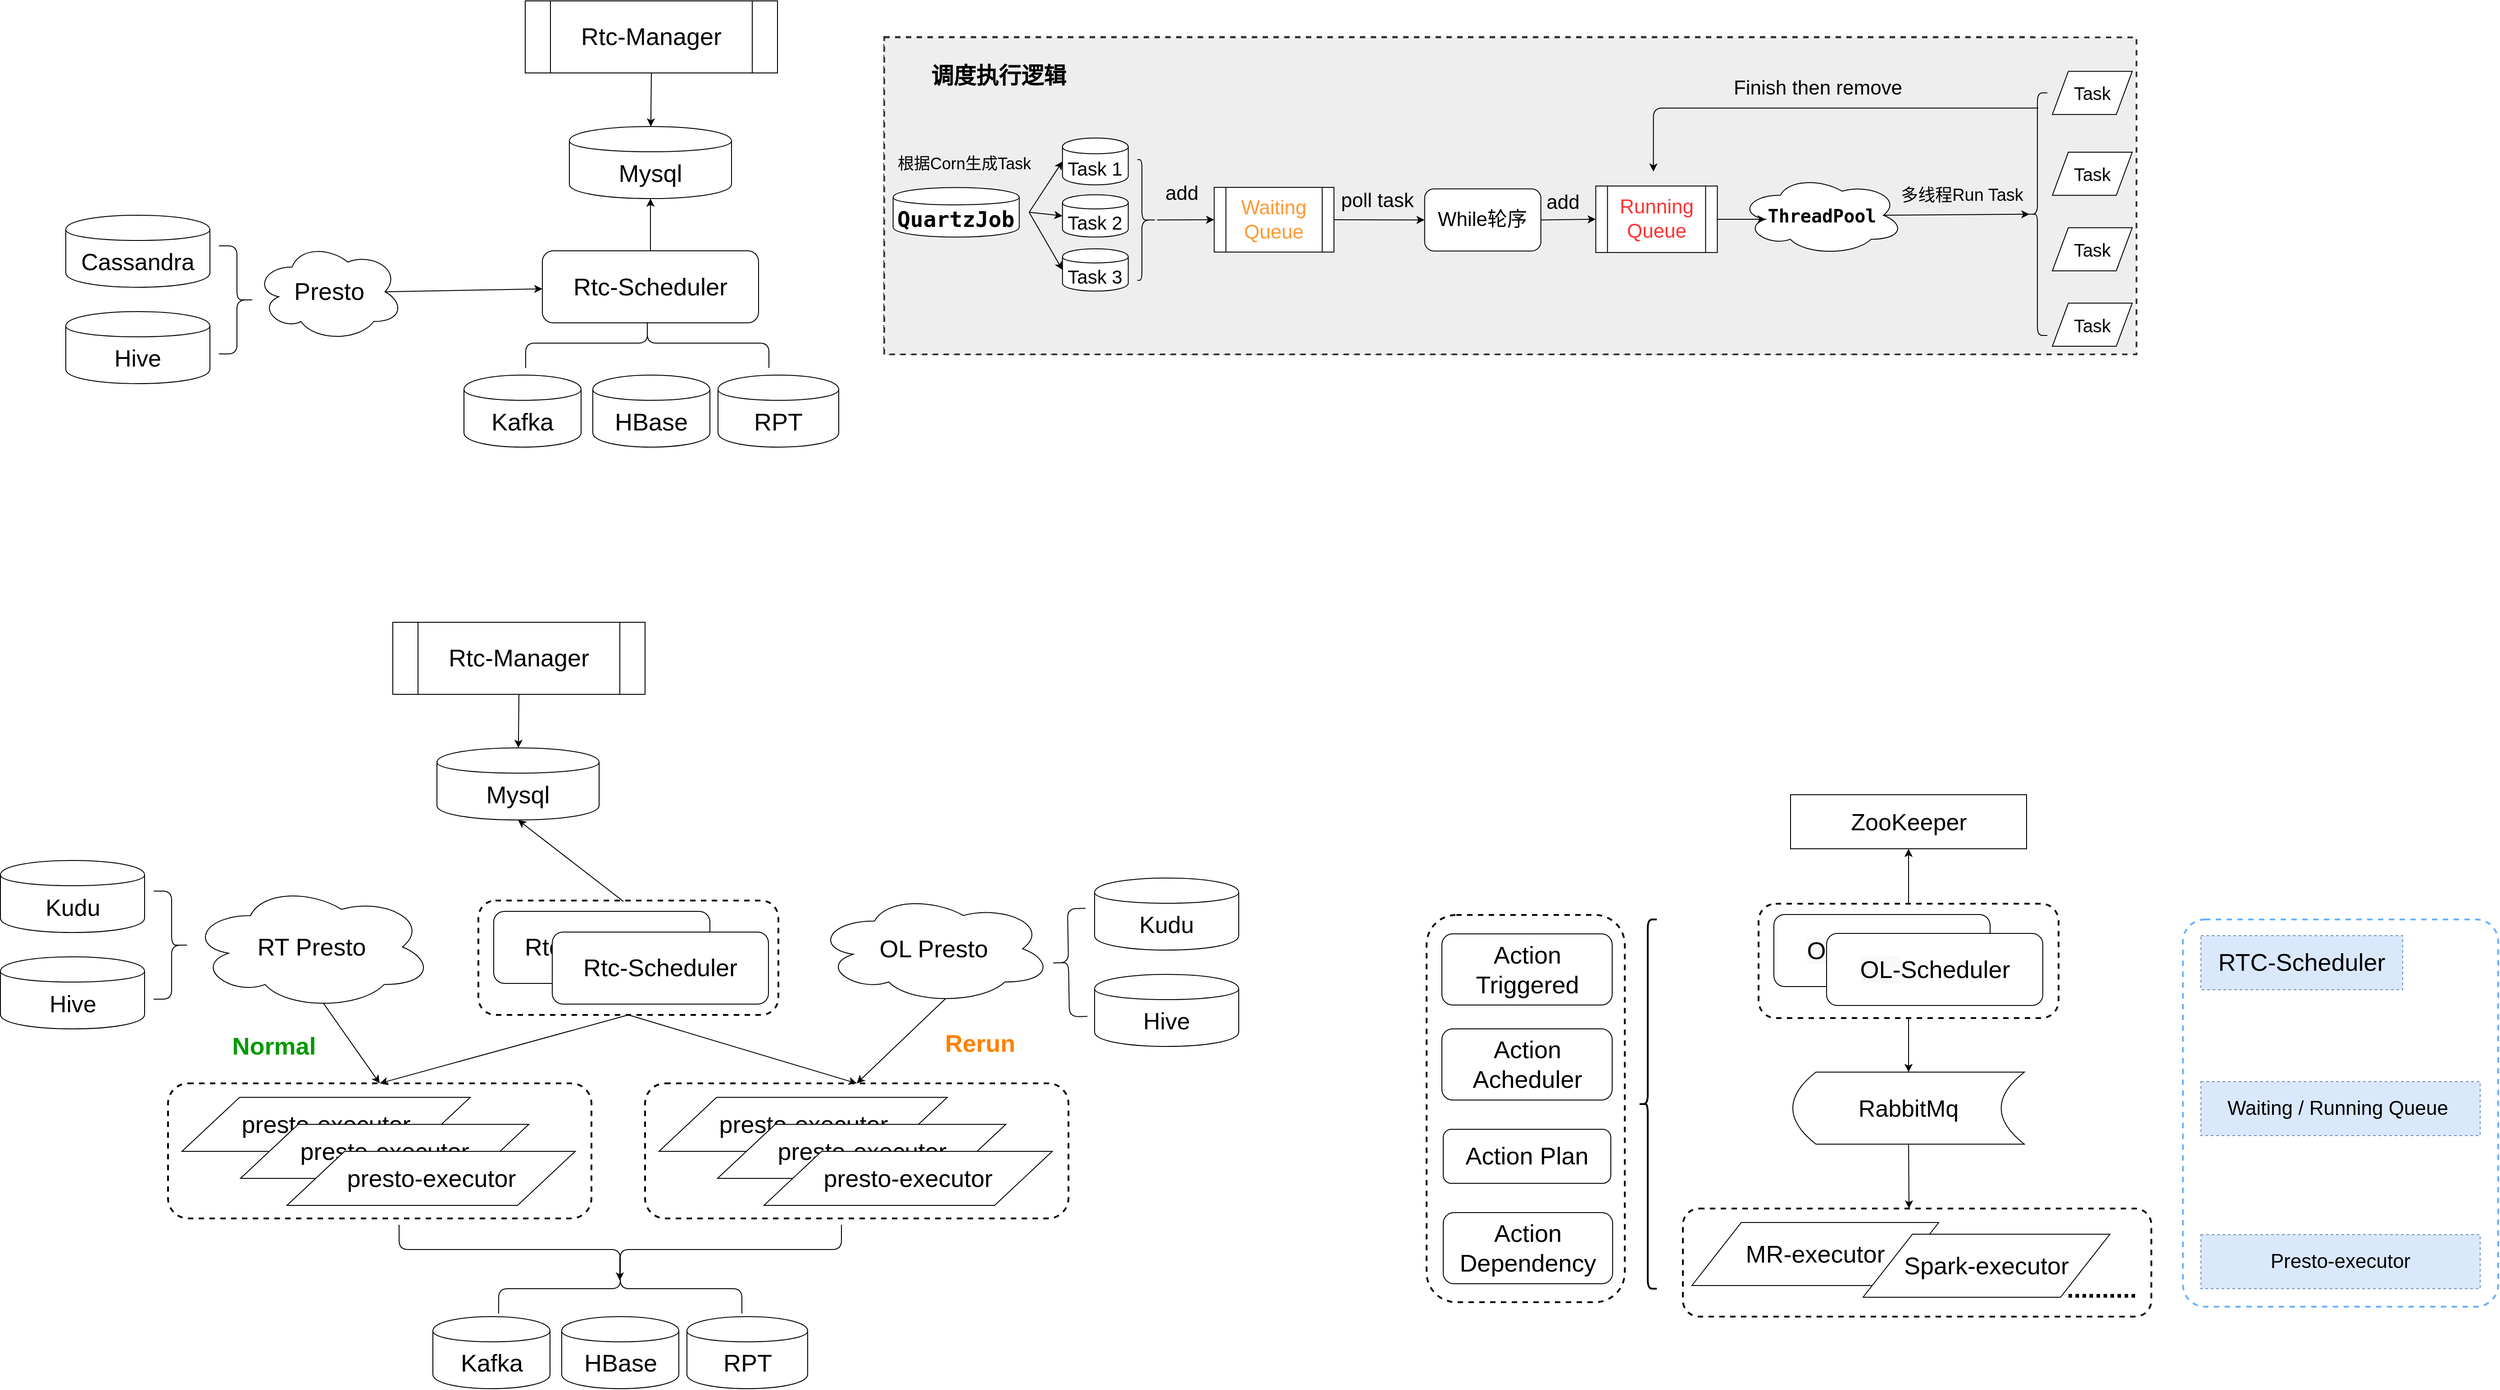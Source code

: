 <mxfile pages="1" version="11.2.1" type="github"><diagram id="6GGWvpli2ypJI9R8YyCM" name="第 1 页"><mxGraphModel dx="1673" dy="946" grid="1" gridSize="10" guides="1" tooltips="1" connect="1" arrows="1" fold="1" page="1" pageScale="1" pageWidth="5000" pageHeight="5000" math="0" shadow="0"><root><mxCell id="0"/><mxCell id="1" parent="0"/><mxCell id="Yu_ZGBINd114suLNDj9D-99" value="&lt;span style=&quot;font-family: &amp;#34;helvetica&amp;#34; , &amp;#34;arial&amp;#34; , sans-serif ; font-size: 0px&quot;&gt;%3CmxGraphModel%3E%3Croot%3E%3CmxCell%20id%3D%220%22%2F%3E%3CmxCell%20id%3D%221%22%20parent%3D%220%22%2F%3E%3CmxCell%20id%3D%222%22%20value%3D%22%22%20style%3D%22group%22%20vertex%3D%221%22%20connectable%3D%220%22%20parent%3D%221%22%3E%3CmxGeometry%20x%3D%221799%22%20y%3D%221071.5%22%20width%3D%22333%22%20height%3D%22127%22%20as%3D%22geometry%22%2F%3E%3C%2FmxCell%3E%3CmxCell%20id%3D%223%22%20value%3D%22%22%20style%3D%22rounded%3D1%3BwhiteSpace%3Dwrap%3Bhtml%3D1%3Bdashed%3D1%3BstrokeWidth%3D2%3BfillColor%3Dnone%3B%22%20vertex%3D%221%22%20parent%3D%222%22%3E%3CmxGeometry%20width%3D%22333%22%20height%3D%22127%22%20as%3D%22geometry%22%2F%3E%3C%2FmxCell%3E%3CmxCell%20id%3D%224%22%20value%3D%22%26lt%3Bdiv%20style%3D%26quot%3Btext-align%3A%20center%26quot%3B%26gt%3B%26lt%3Bspan%20style%3D%26quot%3Btext-align%3A%20left%20%3B%20font-size%3A%2027px%20%3B%20background-color%3A%20rgb(248%20%2C%20249%20%2C%20250)%26quot%3B%26gt%3BOL-%26lt%3B%2Fspan%26gt%3B%26lt%3Bspan%20style%3D%26quot%3Bbackground-color%3A%20rgb(255%20%2C%20255%20%2C%20255)%20%3B%20font-family%3A%20%26amp%3B%2334%3Bmicrosoft%20yahei%26amp%3B%2334%3B%20%2C%20%26amp%3B%2334%3Barial%26amp%3B%2334%3B%20%2C%20%26amp%3B%2334%3Bhelvetica%26amp%3B%2334%3B%20%2C%20sans-serif%20%3B%20text-align%3A%20left%20%3B%20font-size%3A%2027px%26quot%3B%26gt%3BScheduler%26lt%3B%2Fspan%26gt%3B%26lt%3B%2Fdiv%26gt%3B%22%20style%3D%22rounded%3D1%3BwhiteSpace%3Dwrap%3Bhtml%3D1%3B%22%20vertex%3D%221%22%20parent%3D%222%22%3E%3CmxGeometry%20x%3D%2217%22%20y%3D%2212%22%20width%3D%22240%22%20height%3D%2280%22%20as%3D%22geometry%22%2F%3E%3C%2FmxCell%3E%3CmxCell%20id%3D%225%22%20value%3D%22%26lt%3Bdiv%20style%3D%26quot%3Btext-align%3A%20center%26quot%3B%26gt%3B%26lt%3Bspan%20style%3D%26quot%3Btext-align%3A%20left%20%3B%20font-size%3A%2027px%20%3B%20background-color%3A%20rgb(248%20%2C%20249%20%2C%20250)%26quot%3B%26gt%3BOL-%26lt%3B%2Fspan%26gt%3B%26lt%3Bspan%20style%3D%26quot%3Bbackground-color%3A%20rgb(255%20%2C%20255%20%2C%20255)%20%3B%20font-family%3A%20%26amp%3B%2334%3Bmicrosoft%20yahei%26amp%3B%2334%3B%20%2C%20%26amp%3B%2334%3Barial%26amp%3B%2334%3B%20%2C%20%26amp%3B%2334%3Bhelvetica%26amp%3B%2334%3B%20%2C%20sans-serif%20%3B%20text-align%3A%20left%20%3B%20font-size%3A%2027px%26quot%3B%26gt%3BScheduler%26lt%3B%2Fspan%26gt%3B%26lt%3B%2Fdiv%26gt%3B%22%20style%3D%22rounded%3D1%3BwhiteSpace%3Dwrap%3Bhtml%3D1%3B%22%20vertex%3D%221%22%20parent%3D%222%22%3E%3CmxGeometry%20x%3D%2275.5%22%20y%3D%2233%22%20width%3D%22240%22%20height%3D%2280%22%20as%3D%22geometry%22%2F%3E%3C%2FmxCell%3E%3C%2Froot%3E%3C%2FmxGraphModel%3E&lt;/span&gt;" style="rounded=1;whiteSpace=wrap;html=1;dashed=1;strokeWidth=2;fillColor=none;strokeColor=#66B2FF;arcSize=7;" vertex="1" parent="1"><mxGeometry x="2570" y="1170" width="350" height="430" as="geometry"/></mxCell><mxCell id="Yu_ZGBINd114suLNDj9D-77" value="&lt;span style=&quot;font-family: &amp;#34;helvetica&amp;#34; , &amp;#34;arial&amp;#34; , sans-serif ; font-size: 0px&quot;&gt;%3CmxGraphModel%3E%3Croot%3E%3CmxCell%20id%3D%220%22%2F%3E%3CmxCell%20id%3D%221%22%20parent%3D%220%22%2F%3E%3CmxCell%20id%3D%222%22%20value%3D%22%22%20style%3D%22group%22%20vertex%3D%221%22%20connectable%3D%220%22%20parent%3D%221%22%3E%3CmxGeometry%20x%3D%221799%22%20y%3D%221071.5%22%20width%3D%22333%22%20height%3D%22127%22%20as%3D%22geometry%22%2F%3E%3C%2FmxCell%3E%3CmxCell%20id%3D%223%22%20value%3D%22%22%20style%3D%22rounded%3D1%3BwhiteSpace%3Dwrap%3Bhtml%3D1%3Bdashed%3D1%3BstrokeWidth%3D2%3BfillColor%3Dnone%3B%22%20vertex%3D%221%22%20parent%3D%222%22%3E%3CmxGeometry%20width%3D%22333%22%20height%3D%22127%22%20as%3D%22geometry%22%2F%3E%3C%2FmxCell%3E%3CmxCell%20id%3D%224%22%20value%3D%22%26lt%3Bdiv%20style%3D%26quot%3Btext-align%3A%20center%26quot%3B%26gt%3B%26lt%3Bspan%20style%3D%26quot%3Btext-align%3A%20left%20%3B%20font-size%3A%2027px%20%3B%20background-color%3A%20rgb(248%20%2C%20249%20%2C%20250)%26quot%3B%26gt%3BOL-%26lt%3B%2Fspan%26gt%3B%26lt%3Bspan%20style%3D%26quot%3Bbackground-color%3A%20rgb(255%20%2C%20255%20%2C%20255)%20%3B%20font-family%3A%20%26amp%3B%2334%3Bmicrosoft%20yahei%26amp%3B%2334%3B%20%2C%20%26amp%3B%2334%3Barial%26amp%3B%2334%3B%20%2C%20%26amp%3B%2334%3Bhelvetica%26amp%3B%2334%3B%20%2C%20sans-serif%20%3B%20text-align%3A%20left%20%3B%20font-size%3A%2027px%26quot%3B%26gt%3BScheduler%26lt%3B%2Fspan%26gt%3B%26lt%3B%2Fdiv%26gt%3B%22%20style%3D%22rounded%3D1%3BwhiteSpace%3Dwrap%3Bhtml%3D1%3B%22%20vertex%3D%221%22%20parent%3D%222%22%3E%3CmxGeometry%20x%3D%2217%22%20y%3D%2212%22%20width%3D%22240%22%20height%3D%2280%22%20as%3D%22geometry%22%2F%3E%3C%2FmxCell%3E%3CmxCell%20id%3D%225%22%20value%3D%22%26lt%3Bdiv%20style%3D%26quot%3Btext-align%3A%20center%26quot%3B%26gt%3B%26lt%3Bspan%20style%3D%26quot%3Btext-align%3A%20left%20%3B%20font-size%3A%2027px%20%3B%20background-color%3A%20rgb(248%20%2C%20249%20%2C%20250)%26quot%3B%26gt%3BOL-%26lt%3B%2Fspan%26gt%3B%26lt%3Bspan%20style%3D%26quot%3Bbackground-color%3A%20rgb(255%20%2C%20255%20%2C%20255)%20%3B%20font-family%3A%20%26amp%3B%2334%3Bmicrosoft%20yahei%26amp%3B%2334%3B%20%2C%20%26amp%3B%2334%3Barial%26amp%3B%2334%3B%20%2C%20%26amp%3B%2334%3Bhelvetica%26amp%3B%2334%3B%20%2C%20sans-serif%20%3B%20text-align%3A%20left%20%3B%20font-size%3A%2027px%26quot%3B%26gt%3BScheduler%26lt%3B%2Fspan%26gt%3B%26lt%3B%2Fdiv%26gt%3B%22%20style%3D%22rounded%3D1%3BwhiteSpace%3Dwrap%3Bhtml%3D1%3B%22%20vertex%3D%221%22%20parent%3D%222%22%3E%3CmxGeometry%20x%3D%2275.5%22%20y%3D%2233%22%20width%3D%22240%22%20height%3D%2280%22%20as%3D%22geometry%22%2F%3E%3C%2FmxCell%3E%3C%2Froot%3E%3C%2FmxGraphModel%3E&lt;/span&gt;" style="rounded=1;whiteSpace=wrap;html=1;dashed=1;strokeWidth=2;fillColor=none;" vertex="1" parent="1"><mxGeometry x="2015" y="1491" width="520" height="120" as="geometry"/></mxCell><mxCell id="wfswNdiwdFXzxna1z3ZK-1" value="&lt;font style=&quot;font-size: 27px&quot;&gt;Rtc-Manager&lt;/font&gt;" style="shape=process;whiteSpace=wrap;html=1;backgroundOutline=1;" parent="1" vertex="1"><mxGeometry x="730" y="150" width="280" height="80" as="geometry"/></mxCell><mxCell id="wfswNdiwdFXzxna1z3ZK-2" value="&lt;font style=&quot;font-size: 27px&quot;&gt;Rtc-&lt;span style=&quot;font-family: &amp;#34;microsoft yahei&amp;#34; , &amp;#34;arial&amp;#34; , &amp;#34;helvetica&amp;#34; , sans-serif ; text-align: left ; background-color: rgb(255 , 255 , 255)&quot;&gt;Scheduler&lt;/span&gt;&lt;/font&gt;" style="rounded=1;whiteSpace=wrap;html=1;" parent="1" vertex="1"><mxGeometry x="749" y="427.5" width="240" height="80" as="geometry"/></mxCell><mxCell id="wfswNdiwdFXzxna1z3ZK-3" value="&lt;font style=&quot;font-size: 27px&quot;&gt;Mysql&lt;/font&gt;" style="shape=cylinder;whiteSpace=wrap;html=1;boundedLbl=1;backgroundOutline=1;" parent="1" vertex="1"><mxGeometry x="779" y="289.5" width="180" height="80" as="geometry"/></mxCell><mxCell id="wfswNdiwdFXzxna1z3ZK-6" value="&lt;font style=&quot;font-size: 27px&quot;&gt;Presto&lt;/font&gt;" style="ellipse;shape=cloud;whiteSpace=wrap;html=1;" parent="1" vertex="1"><mxGeometry x="430" y="418" width="165" height="110" as="geometry"/></mxCell><mxCell id="wfswNdiwdFXzxna1z3ZK-7" value="&lt;font style=&quot;font-size: 27px&quot;&gt;Kafka&lt;/font&gt;" style="shape=cylinder;whiteSpace=wrap;html=1;boundedLbl=1;backgroundOutline=1;" parent="1" vertex="1"><mxGeometry x="662" y="565.5" width="130" height="80" as="geometry"/></mxCell><mxCell id="wfswNdiwdFXzxna1z3ZK-9" value="&lt;font style=&quot;font-size: 27px&quot;&gt;HBase&lt;/font&gt;" style="shape=cylinder;whiteSpace=wrap;html=1;boundedLbl=1;backgroundOutline=1;" parent="1" vertex="1"><mxGeometry x="805" y="565.5" width="130" height="80" as="geometry"/></mxCell><mxCell id="wfswNdiwdFXzxna1z3ZK-10" value="&lt;font style=&quot;font-size: 27px&quot;&gt;RPT&lt;/font&gt;" style="shape=cylinder;whiteSpace=wrap;html=1;boundedLbl=1;backgroundOutline=1;" parent="1" vertex="1"><mxGeometry x="944" y="565.5" width="134" height="80" as="geometry"/></mxCell><mxCell id="wfswNdiwdFXzxna1z3ZK-81" value="" style="group" parent="1" vertex="1" connectable="0"><mxGeometry x="1128.5" y="190" width="1390" height="352.5" as="geometry"/></mxCell><mxCell id="wfswNdiwdFXzxna1z3ZK-12" value="" style="rounded=0;whiteSpace=wrap;html=1;strokeWidth=2;fillColor=#eeeeee;dashed=1;strokeColor=#36393d;" parent="wfswNdiwdFXzxna1z3ZK-81" vertex="1"><mxGeometry width="1275" height="352" as="geometry"/></mxCell><mxCell id="wfswNdiwdFXzxna1z3ZK-43" value="&lt;font style=&quot;font-size: 25px&quot;&gt;&lt;b&gt;调度执行逻辑&lt;/b&gt;&lt;/font&gt;" style="text;html=1;strokeColor=none;fillColor=none;align=center;verticalAlign=middle;whiteSpace=wrap;rounded=0;dashed=1;" parent="wfswNdiwdFXzxna1z3ZK-81" vertex="1"><mxGeometry x="31.017" y="29.932" width="190.53" height="23.946" as="geometry"/></mxCell><mxCell id="wfswNdiwdFXzxna1z3ZK-14" value="&lt;font style=&quot;font-size: 22px&quot;&gt;Waiting Queue&lt;/font&gt;" style="shape=process;whiteSpace=wrap;html=1;backgroundOutline=1;" parent="wfswNdiwdFXzxna1z3ZK-81" vertex="1"><mxGeometry x="365.259" y="166.548" width="132.928" height="71.837" as="geometry"/></mxCell><mxCell id="wfswNdiwdFXzxna1z3ZK-15" value="&lt;font style=&quot;font-size: 14px&quot;&gt;While轮序&lt;/font&gt;" style="rounded=1;whiteSpace=wrap;html=1;" parent="wfswNdiwdFXzxna1z3ZK-81" vertex="1"><mxGeometry x="575.862" y="166.728" width="129" height="69" as="geometry"/></mxCell><mxCell id="wfswNdiwdFXzxna1z3ZK-16" value="" style="endArrow=classic;html=1;exitX=1;exitY=0.5;exitDx=0;exitDy=0;entryX=0;entryY=0.5;entryDx=0;entryDy=0;" parent="wfswNdiwdFXzxna1z3ZK-81" source="wfswNdiwdFXzxna1z3ZK-14" target="wfswNdiwdFXzxna1z3ZK-15" edge="1"><mxGeometry width="50" height="50" relative="1" as="geometry"><mxPoint x="441.139" y="131.102" as="sourcePoint"/><mxPoint x="496.525" y="71.238" as="targetPoint"/></mxGeometry></mxCell><mxCell id="wfswNdiwdFXzxna1z3ZK-17" value="Running Queue" style="shape=process;whiteSpace=wrap;html=1;backgroundOutline=1;" parent="wfswNdiwdFXzxna1z3ZK-81" vertex="1"><mxGeometry x="738.304" y="155.048" width="132.928" height="71.837" as="geometry"/></mxCell><mxCell id="wfswNdiwdFXzxna1z3ZK-18" value="&lt;font style=&quot;font-size: 14px&quot;&gt;poll task&lt;/font&gt;" style="text;html=1;strokeColor=none;fillColor=none;align=center;verticalAlign=middle;whiteSpace=wrap;rounded=0;" parent="wfswNdiwdFXzxna1z3ZK-81" vertex="1"><mxGeometry x="498.187" y="160.435" width="77.541" height="23.946" as="geometry"/></mxCell><mxCell id="wfswNdiwdFXzxna1z3ZK-19" value="" style="endArrow=classic;html=1;exitX=1;exitY=0.5;exitDx=0;exitDy=0;entryX=0;entryY=0.5;entryDx=0;entryDy=0;" parent="wfswNdiwdFXzxna1z3ZK-81" source="wfswNdiwdFXzxna1z3ZK-15" target="wfswNdiwdFXzxna1z3ZK-17" edge="1"><mxGeometry width="50" height="50" relative="1" as="geometry"><mxPoint x="693.994" y="131.102" as="sourcePoint"/><mxPoint x="749.381" y="71.238" as="targetPoint"/></mxGeometry></mxCell><mxCell id="wfswNdiwdFXzxna1z3ZK-20" value="&lt;span style=&quot;font-size: 14px&quot;&gt;add&lt;/span&gt;" style="text;html=1;strokeColor=none;fillColor=none;align=center;verticalAlign=middle;whiteSpace=wrap;rounded=0;" parent="wfswNdiwdFXzxna1z3ZK-81" vertex="1"><mxGeometry x="662.424" y="160.435" width="77.541" height="23.946" as="geometry"/></mxCell><mxCell id="wfswNdiwdFXzxna1z3ZK-21" value="&lt;pre&gt;&lt;b&gt;&lt;font&gt;ThreadPool&lt;/font&gt;&lt;/b&gt;&lt;/pre&gt;" style="ellipse;shape=cloud;whiteSpace=wrap;html=1;" parent="wfswNdiwdFXzxna1z3ZK-81" vertex="1"><mxGeometry x="896.709" y="143.075" width="132.928" height="95.782" as="geometry"/></mxCell><mxCell id="wfswNdiwdFXzxna1z3ZK-22" value="" style="endArrow=classic;html=1;exitX=1;exitY=0.5;exitDx=0;exitDy=0;" parent="wfswNdiwdFXzxna1z3ZK-81" source="wfswNdiwdFXzxna1z3ZK-17" edge="1"><mxGeometry width="50" height="50" relative="1" as="geometry"><mxPoint x="882.309" y="131.102" as="sourcePoint"/><mxPoint x="904.464" y="190.966" as="targetPoint"/></mxGeometry></mxCell><mxCell id="wfswNdiwdFXzxna1z3ZK-23" value="Task" style="shape=parallelogram;perimeter=parallelogramPerimeter;whiteSpace=wrap;html=1;" parent="wfswNdiwdFXzxna1z3ZK-81" vertex="1"><mxGeometry x="1295.642" y="37.728" width="88.619" height="47.891" as="geometry"/></mxCell><mxCell id="wfswNdiwdFXzxna1z3ZK-24" value="Task" style="shape=parallelogram;perimeter=parallelogramPerimeter;whiteSpace=wrap;html=1;" parent="wfswNdiwdFXzxna1z3ZK-81" vertex="1"><mxGeometry x="1295.642" y="127.524" width="88.619" height="47.891" as="geometry"/></mxCell><mxCell id="wfswNdiwdFXzxna1z3ZK-25" value="Task" style="shape=parallelogram;perimeter=parallelogramPerimeter;whiteSpace=wrap;html=1;" parent="wfswNdiwdFXzxna1z3ZK-81" vertex="1"><mxGeometry x="1295.642" y="211.333" width="88.619" height="47.891" as="geometry"/></mxCell><mxCell id="wfswNdiwdFXzxna1z3ZK-26" value="Task" style="shape=parallelogram;perimeter=parallelogramPerimeter;whiteSpace=wrap;html=1;" parent="wfswNdiwdFXzxna1z3ZK-81" vertex="1"><mxGeometry x="1295.642" y="295.143" width="88.619" height="47.891" as="geometry"/></mxCell><mxCell id="wfswNdiwdFXzxna1z3ZK-27" value="" style="shape=curlyBracket;whiteSpace=wrap;html=1;rounded=1;strokeWidth=1;" parent="wfswNdiwdFXzxna1z3ZK-81" vertex="1"><mxGeometry x="1267.949" y="61.673" width="22.155" height="269.388" as="geometry"/></mxCell><mxCell id="wfswNdiwdFXzxna1z3ZK-28" value="" style="edgeStyle=orthogonalEdgeStyle;rounded=0;orthogonalLoop=1;jettySize=auto;html=1;" parent="wfswNdiwdFXzxna1z3ZK-81" edge="1"><mxGeometry relative="1" as="geometry"><mxPoint x="1026.314" y="189.769" as="sourcePoint"/><mxPoint x="1137.087" y="189.769" as="targetPoint"/></mxGeometry></mxCell><mxCell id="wfswNdiwdFXzxna1z3ZK-29" value="&lt;span style=&quot;font-size: 14px&quot;&gt;多线程Run Task&lt;/span&gt;" style="text;html=1;strokeColor=none;fillColor=none;align=center;verticalAlign=middle;whiteSpace=wrap;rounded=0;" parent="wfswNdiwdFXzxna1z3ZK-81" vertex="1"><mxGeometry x="1013.021" y="152.653" width="144.005" height="23.946" as="geometry"/></mxCell><mxCell id="wfswNdiwdFXzxna1z3ZK-30" value="" style="edgeStyle=segmentEdgeStyle;endArrow=classic;html=1;" parent="wfswNdiwdFXzxna1z3ZK-81" edge="1"><mxGeometry width="50" height="50" relative="1" as="geometry"><mxPoint x="1149.826" y="79.619" as="sourcePoint"/><mxPoint x="804.768" y="149.061" as="targetPoint"/></mxGeometry></mxCell><mxCell id="wfswNdiwdFXzxna1z3ZK-31" value="&lt;span style=&quot;font-size: 14px&quot;&gt;Finish then remove&lt;/span&gt;" style="text;html=1;strokeColor=none;fillColor=none;align=center;verticalAlign=middle;whiteSpace=wrap;rounded=0;" parent="wfswNdiwdFXzxna1z3ZK-81" vertex="1"><mxGeometry x="876.77" y="53.279" width="144.005" height="23.946" as="geometry"/></mxCell><mxCell id="wfswNdiwdFXzxna1z3ZK-32" value="&lt;pre&gt;&lt;font size=&quot;1&quot;&gt;&lt;b style=&quot;font-size: 24px&quot;&gt;QuartzJob&lt;/b&gt;&lt;/font&gt;&lt;/pre&gt;" style="shape=cylinder;whiteSpace=wrap;html=1;boundedLbl=1;backgroundOutline=1;strokeWidth=1;" parent="wfswNdiwdFXzxna1z3ZK-81" vertex="1"><mxGeometry x="8.862" y="166.728" width="140" height="55" as="geometry"/></mxCell><mxCell id="wfswNdiwdFXzxna1z3ZK-33" value="&lt;font style=&quot;font-size: 21px&quot;&gt;Task 1&lt;/font&gt;" style="shape=cylinder;whiteSpace=wrap;html=1;boundedLbl=1;backgroundOutline=1;strokeWidth=1;" parent="wfswNdiwdFXzxna1z3ZK-81" vertex="1"><mxGeometry x="196.862" y="111.728" width="73" height="52" as="geometry"/></mxCell><mxCell id="wfswNdiwdFXzxna1z3ZK-34" value="&lt;span style=&quot;font-size: 21px&quot;&gt;Task 2&lt;/span&gt;" style="shape=cylinder;whiteSpace=wrap;html=1;boundedLbl=1;backgroundOutline=1;strokeWidth=1;" parent="wfswNdiwdFXzxna1z3ZK-81" vertex="1"><mxGeometry x="196.862" y="174.728" width="73" height="47" as="geometry"/></mxCell><mxCell id="wfswNdiwdFXzxna1z3ZK-35" value="&lt;span style=&quot;font-size: 21px&quot;&gt;Task 3&lt;/span&gt;" style="shape=cylinder;whiteSpace=wrap;html=1;boundedLbl=1;backgroundOutline=1;strokeWidth=1;" parent="wfswNdiwdFXzxna1z3ZK-81" vertex="1"><mxGeometry x="196.862" y="234.728" width="73" height="47" as="geometry"/></mxCell><mxCell id="wfswNdiwdFXzxna1z3ZK-36" value="" style="endArrow=classic;html=1;exitX=1;exitY=0.5;exitDx=0;exitDy=0;entryX=0;entryY=0.5;entryDx=0;entryDy=0;" parent="wfswNdiwdFXzxna1z3ZK-81" target="wfswNdiwdFXzxna1z3ZK-33" edge="1"><mxGeometry width="50" height="50" relative="1" as="geometry"><mxPoint x="159.862" y="194.228" as="sourcePoint"/><mxPoint x="174.944" y="137.088" as="targetPoint"/></mxGeometry></mxCell><mxCell id="wfswNdiwdFXzxna1z3ZK-37" value="" style="endArrow=classic;html=1;exitX=1;exitY=0.5;exitDx=0;exitDy=0;entryX=0;entryY=0.5;entryDx=0;entryDy=0;" parent="wfswNdiwdFXzxna1z3ZK-81" target="wfswNdiwdFXzxna1z3ZK-34" edge="1"><mxGeometry width="50" height="50" relative="1" as="geometry"><mxPoint x="159.862" y="194.228" as="sourcePoint"/><mxPoint x="219.412" y="160.35" as="targetPoint"/></mxGeometry></mxCell><mxCell id="wfswNdiwdFXzxna1z3ZK-38" value="" style="endArrow=classic;html=1;exitX=1;exitY=0.5;exitDx=0;exitDy=0;entryX=0;entryY=0.5;entryDx=0;entryDy=0;" parent="wfswNdiwdFXzxna1z3ZK-81" target="wfswNdiwdFXzxna1z3ZK-35" edge="1"><mxGeometry width="50" height="50" relative="1" as="geometry"><mxPoint x="159.862" y="194.228" as="sourcePoint"/><mxPoint x="219.254" y="201.741" as="targetPoint"/></mxGeometry></mxCell><mxCell id="wfswNdiwdFXzxna1z3ZK-39" value="&lt;font style=&quot;font-size: 18px&quot;&gt;根据Corn生成Task&lt;/font&gt;" style="text;html=1;strokeColor=none;fillColor=none;align=center;verticalAlign=middle;whiteSpace=wrap;rounded=0;" parent="wfswNdiwdFXzxna1z3ZK-81" vertex="1"><mxGeometry x="8.862" y="128.728" width="159" height="24" as="geometry"/></mxCell><mxCell id="wfswNdiwdFXzxna1z3ZK-40" value="" style="shape=curlyBracket;whiteSpace=wrap;html=1;rounded=1;strokeWidth=1;size=0.764;rotation=180;" parent="wfswNdiwdFXzxna1z3ZK-81" vertex="1"><mxGeometry x="279.862" y="135.728" width="22" height="134" as="geometry"/></mxCell><mxCell id="wfswNdiwdFXzxna1z3ZK-41" value="" style="endArrow=classic;html=1;exitX=0.1;exitY=0.5;exitDx=0;exitDy=0;exitPerimeter=0;entryX=0;entryY=0.5;entryDx=0;entryDy=0;" parent="wfswNdiwdFXzxna1z3ZK-81" target="wfswNdiwdFXzxna1z3ZK-14" edge="1"><mxGeometry width="50" height="50" relative="1" as="geometry"><mxPoint x="301.662" y="202.728" as="sourcePoint"/><mxPoint x="365.259" y="274.776" as="targetPoint"/></mxGeometry></mxCell><mxCell id="wfswNdiwdFXzxna1z3ZK-42" value="&lt;font style=&quot;font-size: 22px&quot;&gt;add&lt;/font&gt;" style="text;html=1;strokeColor=none;fillColor=none;align=center;verticalAlign=middle;whiteSpace=wrap;rounded=0;" parent="wfswNdiwdFXzxna1z3ZK-81" vertex="1"><mxGeometry x="307.657" y="161.034" width="44.309" height="23.946" as="geometry"/></mxCell><mxCell id="wfswNdiwdFXzxna1z3ZK-46" value="" style="rounded=0;whiteSpace=wrap;html=1;strokeWidth=2;fillColor=#eeeeee;dashed=1;strokeColor=#36393d;" parent="wfswNdiwdFXzxna1z3ZK-81" vertex="1"><mxGeometry y="0.5" width="1390" height="352" as="geometry"/></mxCell><mxCell id="wfswNdiwdFXzxna1z3ZK-47" value="" style="group" parent="wfswNdiwdFXzxna1z3ZK-81" vertex="1" connectable="0"><mxGeometry x="9.862" y="32.228" width="1253.399" height="305.306" as="geometry"/></mxCell><mxCell id="wfswNdiwdFXzxna1z3ZK-48" value="&lt;font style=&quot;font-size: 22px&quot; color=&quot;#ff9933&quot;&gt;Waiting Queue&lt;/font&gt;" style="shape=process;whiteSpace=wrap;html=1;backgroundOutline=1;" parent="wfswNdiwdFXzxna1z3ZK-47" vertex="1"><mxGeometry x="356.397" y="134.82" width="132.928" height="71.837" as="geometry"/></mxCell><mxCell id="wfswNdiwdFXzxna1z3ZK-49" value="&lt;font style=&quot;font-size: 22px&quot;&gt;While轮序&lt;/font&gt;" style="rounded=1;whiteSpace=wrap;html=1;" parent="wfswNdiwdFXzxna1z3ZK-47" vertex="1"><mxGeometry x="590" y="136.5" width="129" height="69" as="geometry"/></mxCell><mxCell id="wfswNdiwdFXzxna1z3ZK-50" value="" style="endArrow=classic;html=1;exitX=1;exitY=0.5;exitDx=0;exitDy=0;entryX=0;entryY=0.5;entryDx=0;entryDy=0;" parent="wfswNdiwdFXzxna1z3ZK-47" source="wfswNdiwdFXzxna1z3ZK-48" target="wfswNdiwdFXzxna1z3ZK-49" edge="1"><mxGeometry width="50" height="50" relative="1" as="geometry"><mxPoint x="432.277" y="99.374" as="sourcePoint"/><mxPoint x="487.663" y="39.51" as="targetPoint"/></mxGeometry></mxCell><mxCell id="wfswNdiwdFXzxna1z3ZK-52" value="&lt;font style=&quot;font-size: 22px&quot;&gt;poll task&lt;/font&gt;" style="text;html=1;strokeColor=none;fillColor=none;align=center;verticalAlign=middle;whiteSpace=wrap;rounded=0;" parent="wfswNdiwdFXzxna1z3ZK-47" vertex="1"><mxGeometry x="486" y="138" width="104" height="24" as="geometry"/></mxCell><mxCell id="wfswNdiwdFXzxna1z3ZK-56" value="" style="endArrow=classic;html=1;exitX=1;exitY=0.5;exitDx=0;exitDy=0;" parent="wfswNdiwdFXzxna1z3ZK-47" source="wfswNdiwdFXzxna1z3ZK-51" edge="1"><mxGeometry width="50" height="50" relative="1" as="geometry"><mxPoint x="873.447" y="99.374" as="sourcePoint"/><mxPoint x="895.602" y="159.238" as="targetPoint"/></mxGeometry></mxCell><mxCell id="wfswNdiwdFXzxna1z3ZK-57" value="&lt;font style=&quot;font-size: 20px&quot;&gt;Task&lt;/font&gt;" style="shape=parallelogram;perimeter=parallelogramPerimeter;whiteSpace=wrap;html=1;" parent="wfswNdiwdFXzxna1z3ZK-47" vertex="1"><mxGeometry x="1286.781" y="6" width="88.619" height="47.891" as="geometry"/></mxCell><mxCell id="wfswNdiwdFXzxna1z3ZK-58" value="&lt;font style=&quot;font-size: 20px&quot;&gt;Task&lt;/font&gt;" style="shape=parallelogram;perimeter=parallelogramPerimeter;whiteSpace=wrap;html=1;" parent="wfswNdiwdFXzxna1z3ZK-47" vertex="1"><mxGeometry x="1286.781" y="95.796" width="88.619" height="47.891" as="geometry"/></mxCell><mxCell id="wfswNdiwdFXzxna1z3ZK-59" value="&lt;font style=&quot;font-size: 20px&quot;&gt;Task&lt;/font&gt;" style="shape=parallelogram;perimeter=parallelogramPerimeter;whiteSpace=wrap;html=1;" parent="wfswNdiwdFXzxna1z3ZK-47" vertex="1"><mxGeometry x="1286.781" y="179.605" width="88.619" height="47.891" as="geometry"/></mxCell><mxCell id="wfswNdiwdFXzxna1z3ZK-60" value="&lt;font style=&quot;font-size: 20px&quot;&gt;Task&lt;/font&gt;" style="shape=parallelogram;perimeter=parallelogramPerimeter;whiteSpace=wrap;html=1;" parent="wfswNdiwdFXzxna1z3ZK-47" vertex="1"><mxGeometry x="1286.781" y="263.415" width="88.619" height="47.891" as="geometry"/></mxCell><mxCell id="wfswNdiwdFXzxna1z3ZK-61" value="" style="shape=curlyBracket;whiteSpace=wrap;html=1;rounded=1;strokeWidth=1;" parent="wfswNdiwdFXzxna1z3ZK-47" vertex="1"><mxGeometry x="1259.087" y="29.946" width="22.155" height="269.388" as="geometry"/></mxCell><mxCell id="wfswNdiwdFXzxna1z3ZK-64" value="" style="edgeStyle=segmentEdgeStyle;endArrow=classic;html=1;" parent="wfswNdiwdFXzxna1z3ZK-47" edge="1"><mxGeometry width="50" height="50" relative="1" as="geometry"><mxPoint x="1271.138" y="46.772" as="sourcePoint"/><mxPoint x="843.906" y="117.333" as="targetPoint"/></mxGeometry></mxCell><mxCell id="wfswNdiwdFXzxna1z3ZK-65" value="&lt;font style=&quot;font-size: 22px&quot;&gt;Finish then remove&lt;/font&gt;" style="text;html=1;strokeColor=none;fillColor=none;align=center;verticalAlign=middle;whiteSpace=wrap;rounded=0;" parent="wfswNdiwdFXzxna1z3ZK-47" vertex="1"><mxGeometry x="911" y="13" width="232" height="24" as="geometry"/></mxCell><mxCell id="wfswNdiwdFXzxna1z3ZK-66" value="&lt;pre&gt;&lt;font size=&quot;1&quot;&gt;&lt;b style=&quot;font-size: 24px&quot;&gt;QuartzJob&lt;/b&gt;&lt;/font&gt;&lt;/pre&gt;" style="shape=cylinder;whiteSpace=wrap;html=1;boundedLbl=1;backgroundOutline=1;strokeWidth=1;" parent="wfswNdiwdFXzxna1z3ZK-47" vertex="1"><mxGeometry y="135" width="140" height="55" as="geometry"/></mxCell><mxCell id="wfswNdiwdFXzxna1z3ZK-67" value="&lt;font style=&quot;font-size: 21px&quot;&gt;Task 1&lt;/font&gt;" style="shape=cylinder;whiteSpace=wrap;html=1;boundedLbl=1;backgroundOutline=1;strokeWidth=1;" parent="wfswNdiwdFXzxna1z3ZK-47" vertex="1"><mxGeometry x="188" y="80" width="73" height="52" as="geometry"/></mxCell><mxCell id="wfswNdiwdFXzxna1z3ZK-68" value="&lt;span style=&quot;font-size: 21px&quot;&gt;Task 2&lt;/span&gt;" style="shape=cylinder;whiteSpace=wrap;html=1;boundedLbl=1;backgroundOutline=1;strokeWidth=1;" parent="wfswNdiwdFXzxna1z3ZK-47" vertex="1"><mxGeometry x="188" y="143" width="73" height="47" as="geometry"/></mxCell><mxCell id="wfswNdiwdFXzxna1z3ZK-69" value="&lt;span style=&quot;font-size: 21px&quot;&gt;Task 3&lt;/span&gt;" style="shape=cylinder;whiteSpace=wrap;html=1;boundedLbl=1;backgroundOutline=1;strokeWidth=1;" parent="wfswNdiwdFXzxna1z3ZK-47" vertex="1"><mxGeometry x="188" y="203" width="73" height="47" as="geometry"/></mxCell><mxCell id="wfswNdiwdFXzxna1z3ZK-70" value="" style="endArrow=classic;html=1;exitX=1;exitY=0.5;exitDx=0;exitDy=0;entryX=0;entryY=0.5;entryDx=0;entryDy=0;" parent="wfswNdiwdFXzxna1z3ZK-47" target="wfswNdiwdFXzxna1z3ZK-67" edge="1"><mxGeometry width="50" height="50" relative="1" as="geometry"><mxPoint x="151" y="162.5" as="sourcePoint"/><mxPoint x="166.083" y="105.361" as="targetPoint"/></mxGeometry></mxCell><mxCell id="wfswNdiwdFXzxna1z3ZK-71" value="" style="endArrow=classic;html=1;exitX=1;exitY=0.5;exitDx=0;exitDy=0;entryX=0;entryY=0.5;entryDx=0;entryDy=0;" parent="wfswNdiwdFXzxna1z3ZK-47" target="wfswNdiwdFXzxna1z3ZK-68" edge="1"><mxGeometry width="50" height="50" relative="1" as="geometry"><mxPoint x="151" y="162.5" as="sourcePoint"/><mxPoint x="210.55" y="128.622" as="targetPoint"/></mxGeometry></mxCell><mxCell id="wfswNdiwdFXzxna1z3ZK-72" value="" style="endArrow=classic;html=1;exitX=1;exitY=0.5;exitDx=0;exitDy=0;entryX=0;entryY=0.5;entryDx=0;entryDy=0;" parent="wfswNdiwdFXzxna1z3ZK-47" target="wfswNdiwdFXzxna1z3ZK-69" edge="1"><mxGeometry width="50" height="50" relative="1" as="geometry"><mxPoint x="151" y="162.5" as="sourcePoint"/><mxPoint x="210.392" y="170.014" as="targetPoint"/></mxGeometry></mxCell><mxCell id="wfswNdiwdFXzxna1z3ZK-73" value="&lt;font style=&quot;font-size: 18px&quot;&gt;根据Corn生成Task&lt;/font&gt;" style="text;html=1;strokeColor=none;fillColor=none;align=center;verticalAlign=middle;whiteSpace=wrap;rounded=0;" parent="wfswNdiwdFXzxna1z3ZK-47" vertex="1"><mxGeometry y="97" width="159" height="24" as="geometry"/></mxCell><mxCell id="wfswNdiwdFXzxna1z3ZK-74" value="" style="shape=curlyBracket;whiteSpace=wrap;html=1;rounded=1;strokeWidth=1;size=0.764;rotation=180;" parent="wfswNdiwdFXzxna1z3ZK-47" vertex="1"><mxGeometry x="271" y="104" width="22" height="134" as="geometry"/></mxCell><mxCell id="wfswNdiwdFXzxna1z3ZK-75" value="" style="endArrow=classic;html=1;exitX=0.1;exitY=0.5;exitDx=0;exitDy=0;exitPerimeter=0;entryX=0;entryY=0.5;entryDx=0;entryDy=0;" parent="wfswNdiwdFXzxna1z3ZK-47" target="wfswNdiwdFXzxna1z3ZK-48" edge="1"><mxGeometry width="50" height="50" relative="1" as="geometry"><mxPoint x="292.8" y="171.0" as="sourcePoint"/><mxPoint x="356.397" y="243.048" as="targetPoint"/></mxGeometry></mxCell><mxCell id="wfswNdiwdFXzxna1z3ZK-76" value="&lt;font style=&quot;font-size: 22px&quot;&gt;add&lt;/font&gt;" style="text;html=1;strokeColor=none;fillColor=none;align=center;verticalAlign=middle;whiteSpace=wrap;rounded=0;" parent="wfswNdiwdFXzxna1z3ZK-47" vertex="1"><mxGeometry x="298.795" y="129.306" width="44.309" height="23.946" as="geometry"/></mxCell><mxCell id="wfswNdiwdFXzxna1z3ZK-77" value="&lt;font style=&quot;font-size: 25px&quot;&gt;&lt;b&gt;调度执行逻辑&lt;/b&gt;&lt;/font&gt;" style="text;html=1;strokeColor=none;fillColor=none;align=center;verticalAlign=middle;whiteSpace=wrap;rounded=0;dashed=1;" parent="wfswNdiwdFXzxna1z3ZK-81" vertex="1"><mxGeometry x="31.017" y="30.432" width="190.53" height="23.946" as="geometry"/></mxCell><mxCell id="wfswNdiwdFXzxna1z3ZK-55" value="&lt;pre&gt;&lt;b&gt;&lt;font style=&quot;font-size: 20px&quot;&gt;ThreadPool&lt;/font&gt;&lt;/b&gt;&lt;/pre&gt;" style="ellipse;shape=cloud;whiteSpace=wrap;html=1;" parent="wfswNdiwdFXzxna1z3ZK-81" vertex="1"><mxGeometry x="949" y="153.5" width="183" height="89" as="geometry"/></mxCell><mxCell id="wfswNdiwdFXzxna1z3ZK-51" value="&lt;font style=&quot;font-size: 22px&quot; color=&quot;#ff3333&quot;&gt;Running Queue&lt;/font&gt;" style="shape=process;whiteSpace=wrap;html=1;backgroundOutline=1;" parent="wfswNdiwdFXzxna1z3ZK-81" vertex="1"><mxGeometry x="789.804" y="165.548" width="134.928" height="73.837" as="geometry"/></mxCell><mxCell id="wfswNdiwdFXzxna1z3ZK-53" value="" style="endArrow=classic;html=1;exitX=1;exitY=0.5;exitDx=0;exitDy=0;entryX=0;entryY=0.5;entryDx=0;entryDy=0;" parent="wfswNdiwdFXzxna1z3ZK-81" source="wfswNdiwdFXzxna1z3ZK-49" target="wfswNdiwdFXzxna1z3ZK-51" edge="1"><mxGeometry width="50" height="50" relative="1" as="geometry"><mxPoint x="693.994" y="131.602" as="sourcePoint"/><mxPoint x="749.381" y="71.738" as="targetPoint"/></mxGeometry></mxCell><mxCell id="wfswNdiwdFXzxna1z3ZK-54" value="&lt;font style=&quot;font-size: 22px&quot;&gt;add&lt;/font&gt;" style="text;html=1;strokeColor=none;fillColor=none;align=center;verticalAlign=middle;whiteSpace=wrap;rounded=0;" parent="wfswNdiwdFXzxna1z3ZK-81" vertex="1"><mxGeometry x="714.924" y="171.935" width="77.541" height="23.946" as="geometry"/></mxCell><mxCell id="wfswNdiwdFXzxna1z3ZK-63" value="&lt;font style=&quot;font-size: 19px&quot;&gt;多线程Run Task&lt;/font&gt;" style="text;html=1;strokeColor=none;fillColor=none;align=center;verticalAlign=middle;whiteSpace=wrap;rounded=0;" parent="wfswNdiwdFXzxna1z3ZK-81" vertex="1"><mxGeometry x="1124.021" y="163.653" width="144.005" height="23.946" as="geometry"/></mxCell><mxCell id="wfswNdiwdFXzxna1z3ZK-78" value="" style="endArrow=classic;html=1;exitX=1;exitY=0.5;exitDx=0;exitDy=0;entryX=0.16;entryY=0.55;entryDx=0;entryDy=0;entryPerimeter=0;" parent="wfswNdiwdFXzxna1z3ZK-81" source="wfswNdiwdFXzxna1z3ZK-51" target="wfswNdiwdFXzxna1z3ZK-55" edge="1"><mxGeometry width="50" height="50" relative="1" as="geometry"><mxPoint x="931.362" y="238.728" as="sourcePoint"/><mxPoint x="1006.304" y="237.966" as="targetPoint"/></mxGeometry></mxCell><mxCell id="wfswNdiwdFXzxna1z3ZK-79" value="" style="endArrow=classic;html=1;exitX=0.875;exitY=0.5;exitDx=0;exitDy=0;exitPerimeter=0;entryX=0.1;entryY=0.5;entryDx=0;entryDy=0;entryPerimeter=0;" parent="wfswNdiwdFXzxna1z3ZK-81" source="wfswNdiwdFXzxna1z3ZK-55" target="wfswNdiwdFXzxna1z3ZK-61" edge="1"><mxGeometry width="50" height="50" relative="1" as="geometry"><mxPoint x="1110" y="291" as="sourcePoint"/><mxPoint x="1160" y="241" as="targetPoint"/></mxGeometry></mxCell><mxCell id="wfswNdiwdFXzxna1z3ZK-82" value="" style="endArrow=classic;html=1;exitX=0.5;exitY=1;exitDx=0;exitDy=0;" parent="1" source="wfswNdiwdFXzxna1z3ZK-1" target="wfswNdiwdFXzxna1z3ZK-3" edge="1"><mxGeometry width="50" height="50" relative="1" as="geometry"><mxPoint x="660" y="290" as="sourcePoint"/><mxPoint x="710" y="240" as="targetPoint"/></mxGeometry></mxCell><mxCell id="wfswNdiwdFXzxna1z3ZK-83" value="" style="endArrow=classic;html=1;exitX=0.5;exitY=0;exitDx=0;exitDy=0;entryX=0.5;entryY=1;entryDx=0;entryDy=0;" parent="1" source="wfswNdiwdFXzxna1z3ZK-2" target="wfswNdiwdFXzxna1z3ZK-3" edge="1"><mxGeometry width="50" height="50" relative="1" as="geometry"><mxPoint x="690" y="410" as="sourcePoint"/><mxPoint x="740" y="360" as="targetPoint"/></mxGeometry></mxCell><mxCell id="wfswNdiwdFXzxna1z3ZK-84" value="" style="endArrow=classic;html=1;exitX=0.875;exitY=0.5;exitDx=0;exitDy=0;exitPerimeter=0;" parent="1" source="wfswNdiwdFXzxna1z3ZK-6" target="wfswNdiwdFXzxna1z3ZK-2" edge="1"><mxGeometry width="50" height="50" relative="1" as="geometry"><mxPoint x="650" y="450" as="sourcePoint"/><mxPoint x="700" y="400" as="targetPoint"/></mxGeometry></mxCell><mxCell id="wfswNdiwdFXzxna1z3ZK-85" value="" style="shape=curlyBracket;whiteSpace=wrap;html=1;rounded=1;rotation=90;" parent="1" vertex="1"><mxGeometry x="838" y="395" width="55" height="270" as="geometry"/></mxCell><mxCell id="Yu_ZGBINd114suLNDj9D-1" value="&lt;font style=&quot;font-size: 27px&quot;&gt;Rtc-Manager&lt;/font&gt;" style="shape=process;whiteSpace=wrap;html=1;backgroundOutline=1;" vertex="1" parent="1"><mxGeometry x="583" y="840" width="280" height="80" as="geometry"/></mxCell><mxCell id="Yu_ZGBINd114suLNDj9D-3" value="&lt;font style=&quot;font-size: 27px&quot;&gt;Mysql&lt;/font&gt;" style="shape=cylinder;whiteSpace=wrap;html=1;boundedLbl=1;backgroundOutline=1;" vertex="1" parent="1"><mxGeometry x="632" y="979.5" width="180" height="80" as="geometry"/></mxCell><mxCell id="Yu_ZGBINd114suLNDj9D-4" value="&lt;font style=&quot;font-size: 27px&quot;&gt;RT Presto&lt;/font&gt;" style="ellipse;shape=cloud;whiteSpace=wrap;html=1;" vertex="1" parent="1"><mxGeometry x="357.5" y="1131" width="270" height="139" as="geometry"/></mxCell><mxCell id="Yu_ZGBINd114suLNDj9D-5" value="&lt;font style=&quot;font-size: 27px&quot;&gt;Kafka&lt;/font&gt;" style="shape=cylinder;whiteSpace=wrap;html=1;boundedLbl=1;backgroundOutline=1;" vertex="1" parent="1"><mxGeometry x="627.5" y="1611" width="130" height="80" as="geometry"/></mxCell><mxCell id="Yu_ZGBINd114suLNDj9D-6" value="&lt;font style=&quot;font-size: 27px&quot;&gt;HBase&lt;/font&gt;" style="shape=cylinder;whiteSpace=wrap;html=1;boundedLbl=1;backgroundOutline=1;" vertex="1" parent="1"><mxGeometry x="770.5" y="1611" width="130" height="80" as="geometry"/></mxCell><mxCell id="Yu_ZGBINd114suLNDj9D-7" value="&lt;font style=&quot;font-size: 27px&quot;&gt;RPT&lt;/font&gt;" style="shape=cylinder;whiteSpace=wrap;html=1;boundedLbl=1;backgroundOutline=1;" vertex="1" parent="1"><mxGeometry x="909.5" y="1611" width="134" height="80" as="geometry"/></mxCell><mxCell id="Yu_ZGBINd114suLNDj9D-8" value="" style="endArrow=classic;html=1;exitX=0.5;exitY=1;exitDx=0;exitDy=0;" edge="1" parent="1" source="Yu_ZGBINd114suLNDj9D-1" target="Yu_ZGBINd114suLNDj9D-3"><mxGeometry width="50" height="50" relative="1" as="geometry"><mxPoint x="513" y="980" as="sourcePoint"/><mxPoint x="563" y="930" as="targetPoint"/></mxGeometry></mxCell><mxCell id="Yu_ZGBINd114suLNDj9D-9" value="" style="endArrow=classic;html=1;entryX=0.5;entryY=1;entryDx=0;entryDy=0;" edge="1" parent="1" target="Yu_ZGBINd114suLNDj9D-3"><mxGeometry width="50" height="50" relative="1" as="geometry"><mxPoint x="839" y="1150" as="sourcePoint"/><mxPoint x="710" y="1101.5" as="targetPoint"/></mxGeometry></mxCell><mxCell id="Yu_ZGBINd114suLNDj9D-10" value="" style="endArrow=classic;html=1;exitX=0.55;exitY=0.95;exitDx=0;exitDy=0;exitPerimeter=0;entryX=0.5;entryY=0;entryDx=0;entryDy=0;" edge="1" parent="1" source="Yu_ZGBINd114suLNDj9D-4" target="Yu_ZGBINd114suLNDj9D-23"><mxGeometry width="50" height="50" relative="1" as="geometry"><mxPoint x="620" y="1191.5" as="sourcePoint"/><mxPoint x="670" y="1141.5" as="targetPoint"/></mxGeometry></mxCell><mxCell id="Yu_ZGBINd114suLNDj9D-24" value="" style="group" vertex="1" connectable="0" parent="1"><mxGeometry x="333.5" y="1352" width="470" height="150" as="geometry"/></mxCell><mxCell id="Yu_ZGBINd114suLNDj9D-20" value="&lt;font style=&quot;font-size: 27px&quot;&gt;presto-executor&lt;/font&gt;" style="shape=parallelogram;perimeter=parallelogramPerimeter;whiteSpace=wrap;html=1;" vertex="1" parent="Yu_ZGBINd114suLNDj9D-24"><mxGeometry x="15.5" y="15.5" width="320" height="60" as="geometry"/></mxCell><mxCell id="Yu_ZGBINd114suLNDj9D-21" value="&lt;font style=&quot;font-size: 27px&quot;&gt;presto-executor&lt;/font&gt;" style="shape=parallelogram;perimeter=parallelogramPerimeter;whiteSpace=wrap;html=1;" vertex="1" parent="Yu_ZGBINd114suLNDj9D-24"><mxGeometry x="80.5" y="45.5" width="320" height="60" as="geometry"/></mxCell><mxCell id="Yu_ZGBINd114suLNDj9D-22" value="&lt;font style=&quot;font-size: 27px&quot;&gt;presto-executor&lt;/font&gt;" style="shape=parallelogram;perimeter=parallelogramPerimeter;whiteSpace=wrap;html=1;" vertex="1" parent="Yu_ZGBINd114suLNDj9D-24"><mxGeometry x="132" y="75.5" width="320" height="60" as="geometry"/></mxCell><mxCell id="Yu_ZGBINd114suLNDj9D-23" value="" style="rounded=1;whiteSpace=wrap;html=1;dashed=1;fillColor=none;strokeWidth=2;" vertex="1" parent="Yu_ZGBINd114suLNDj9D-24"><mxGeometry width="470" height="150" as="geometry"/></mxCell><mxCell id="Yu_ZGBINd114suLNDj9D-25" value="" style="group" vertex="1" connectable="0" parent="1"><mxGeometry x="863" y="1352" width="470" height="150" as="geometry"/></mxCell><mxCell id="Yu_ZGBINd114suLNDj9D-26" value="&lt;font style=&quot;font-size: 27px&quot;&gt;presto-executor&lt;/font&gt;" style="shape=parallelogram;perimeter=parallelogramPerimeter;whiteSpace=wrap;html=1;" vertex="1" parent="Yu_ZGBINd114suLNDj9D-25"><mxGeometry x="15.5" y="15.5" width="320" height="60" as="geometry"/></mxCell><mxCell id="Yu_ZGBINd114suLNDj9D-27" value="&lt;font style=&quot;font-size: 27px&quot;&gt;presto-executor&lt;/font&gt;" style="shape=parallelogram;perimeter=parallelogramPerimeter;whiteSpace=wrap;html=1;" vertex="1" parent="Yu_ZGBINd114suLNDj9D-25"><mxGeometry x="80.5" y="45.5" width="320" height="60" as="geometry"/></mxCell><mxCell id="Yu_ZGBINd114suLNDj9D-28" value="&lt;font style=&quot;font-size: 27px&quot;&gt;presto-executor&lt;/font&gt;" style="shape=parallelogram;perimeter=parallelogramPerimeter;whiteSpace=wrap;html=1;" vertex="1" parent="Yu_ZGBINd114suLNDj9D-25"><mxGeometry x="132" y="75.5" width="320" height="60" as="geometry"/></mxCell><mxCell id="Yu_ZGBINd114suLNDj9D-29" value="" style="rounded=1;whiteSpace=wrap;html=1;dashed=1;fillColor=none;strokeWidth=2;" vertex="1" parent="Yu_ZGBINd114suLNDj9D-25"><mxGeometry width="470" height="150" as="geometry"/></mxCell><mxCell id="Yu_ZGBINd114suLNDj9D-30" value="" style="endArrow=classic;html=1;entryX=0.5;entryY=0;entryDx=0;entryDy=0;exitX=0.5;exitY=1;exitDx=0;exitDy=0;" edge="1" parent="1" source="Yu_ZGBINd114suLNDj9D-44" target="Yu_ZGBINd114suLNDj9D-23"><mxGeometry width="50" height="50" relative="1" as="geometry"><mxPoint x="840" y="1277" as="sourcePoint"/><mxPoint x="970" y="1271" as="targetPoint"/></mxGeometry></mxCell><mxCell id="Yu_ZGBINd114suLNDj9D-31" value="" style="endArrow=classic;html=1;entryX=0.5;entryY=0;entryDx=0;entryDy=0;exitX=0.5;exitY=1;exitDx=0;exitDy=0;" edge="1" parent="1" source="Yu_ZGBINd114suLNDj9D-44" target="Yu_ZGBINd114suLNDj9D-29"><mxGeometry width="50" height="50" relative="1" as="geometry"><mxPoint x="850" y="1300" as="sourcePoint"/><mxPoint x="1210" y="1211" as="targetPoint"/></mxGeometry></mxCell><mxCell id="Yu_ZGBINd114suLNDj9D-32" value="&lt;font style=&quot;font-size: 27px&quot;&gt;OL Presto&lt;/font&gt;" style="ellipse;shape=cloud;whiteSpace=wrap;html=1;" vertex="1" parent="1"><mxGeometry x="1052" y="1141" width="263" height="123" as="geometry"/></mxCell><mxCell id="Yu_ZGBINd114suLNDj9D-33" value="" style="endArrow=classic;html=1;exitX=0.55;exitY=0.95;exitDx=0;exitDy=0;exitPerimeter=0;entryX=0.5;entryY=0;entryDx=0;entryDy=0;" edge="1" parent="1" source="Yu_ZGBINd114suLNDj9D-32" target="Yu_ZGBINd114suLNDj9D-29"><mxGeometry width="50" height="50" relative="1" as="geometry"><mxPoint x="1050" y="1321" as="sourcePoint"/><mxPoint x="1100" y="1271" as="targetPoint"/></mxGeometry></mxCell><mxCell id="Yu_ZGBINd114suLNDj9D-37" value="" style="group" vertex="1" connectable="0" parent="1"><mxGeometry x="838" y="1140" width="55" height="491" as="geometry"/></mxCell><mxCell id="Yu_ZGBINd114suLNDj9D-11" value="" style="shape=curlyBracket;whiteSpace=wrap;html=1;rounded=1;rotation=90;" vertex="1" parent="Yu_ZGBINd114suLNDj9D-37"><mxGeometry x="-30" y="305" width="55" height="270" as="geometry"/></mxCell><mxCell id="Yu_ZGBINd114suLNDj9D-34" value="" style="shape=curlyBracket;whiteSpace=wrap;html=1;rounded=1;rotation=-90;" vertex="1" parent="Yu_ZGBINd114suLNDj9D-37"><mxGeometry x="-30" y="151" width="55" height="491" as="geometry"/></mxCell><mxCell id="Yu_ZGBINd114suLNDj9D-36" value="" style="endArrow=classic;html=1;exitX=0.357;exitY=0.499;exitDx=0;exitDy=0;exitPerimeter=0;" edge="1" parent="Yu_ZGBINd114suLNDj9D-37"><mxGeometry width="50" height="50" relative="1" as="geometry"><mxPoint x="-2.991" y="404.365" as="sourcePoint"/><mxPoint x="-3" y="431" as="targetPoint"/></mxGeometry></mxCell><mxCell id="Yu_ZGBINd114suLNDj9D-38" value="&lt;span style=&quot;font-family: &amp;#34;microsoft yahei&amp;#34; , &amp;#34;arial&amp;#34; , &amp;#34;helvetica&amp;#34; , sans-serif ; text-align: left ; background-color: rgb(255 , 255 , 255)&quot;&gt;&lt;font style=&quot;font-size: 27px&quot; color=&quot;#009900&quot;&gt;&lt;b&gt;Normal&amp;nbsp;&lt;/b&gt;&lt;/font&gt;&lt;/span&gt;" style="text;html=1;strokeColor=none;fillColor=none;align=center;verticalAlign=middle;whiteSpace=wrap;rounded=0;dashed=1;" vertex="1" parent="1"><mxGeometry x="380" y="1291" width="150" height="40" as="geometry"/></mxCell><mxCell id="Yu_ZGBINd114suLNDj9D-40" value="&lt;span style=&quot;font-family: &amp;#34;microsoft yahei&amp;#34; , &amp;#34;arial&amp;#34; , &amp;#34;helvetica&amp;#34; , sans-serif ; text-align: left ; background-color: rgb(255 , 255 , 255)&quot;&gt;&lt;font style=&quot;font-size: 27px&quot; color=&quot;#ff8000&quot;&gt;&lt;b&gt;Rerun&lt;/b&gt;&lt;/font&gt;&lt;/span&gt;" style="text;html=1;strokeColor=none;fillColor=none;align=center;verticalAlign=middle;whiteSpace=wrap;rounded=0;dashed=1;" vertex="1" parent="1"><mxGeometry x="1159.5" y="1288" width="150" height="40" as="geometry"/></mxCell><mxCell id="Yu_ZGBINd114suLNDj9D-43" value="" style="group" vertex="1" connectable="0" parent="1"><mxGeometry x="695" y="1161" width="305" height="103" as="geometry"/></mxCell><mxCell id="Yu_ZGBINd114suLNDj9D-2" value="&lt;font style=&quot;font-size: 27px&quot;&gt;Rtc-&lt;span style=&quot;font-family: &amp;#34;microsoft yahei&amp;#34; , &amp;#34;arial&amp;#34; , &amp;#34;helvetica&amp;#34; , sans-serif ; text-align: left ; background-color: rgb(255 , 255 , 255)&quot;&gt;Scheduler&lt;/span&gt;&lt;/font&gt;" style="rounded=1;whiteSpace=wrap;html=1;" vertex="1" parent="Yu_ZGBINd114suLNDj9D-43"><mxGeometry width="240" height="80" as="geometry"/></mxCell><mxCell id="Yu_ZGBINd114suLNDj9D-41" value="&lt;font style=&quot;font-size: 27px&quot;&gt;Rtc-&lt;span style=&quot;font-family: &amp;#34;microsoft yahei&amp;#34; , &amp;#34;arial&amp;#34; , &amp;#34;helvetica&amp;#34; , sans-serif ; text-align: left ; background-color: rgb(255 , 255 , 255)&quot;&gt;Scheduler&lt;/span&gt;&lt;/font&gt;" style="rounded=1;whiteSpace=wrap;html=1;" vertex="1" parent="Yu_ZGBINd114suLNDj9D-43"><mxGeometry x="65" y="23" width="240" height="80" as="geometry"/></mxCell><mxCell id="Yu_ZGBINd114suLNDj9D-44" value="" style="rounded=1;whiteSpace=wrap;html=1;dashed=1;strokeWidth=2;fillColor=none;" vertex="1" parent="1"><mxGeometry x="678" y="1149" width="333" height="127" as="geometry"/></mxCell><mxCell id="Yu_ZGBINd114suLNDj9D-47" value="&lt;font style=&quot;font-size: 26px&quot;&gt;Cassandra&lt;/font&gt;" style="shape=cylinder;whiteSpace=wrap;html=1;boundedLbl=1;backgroundOutline=1;strokeWidth=1;fillColor=none;" vertex="1" parent="1"><mxGeometry x="220" y="388" width="160" height="80" as="geometry"/></mxCell><mxCell id="Yu_ZGBINd114suLNDj9D-48" value="&lt;font style=&quot;font-size: 26px&quot;&gt;Hive&lt;/font&gt;" style="shape=cylinder;whiteSpace=wrap;html=1;boundedLbl=1;backgroundOutline=1;strokeWidth=1;fillColor=none;" vertex="1" parent="1"><mxGeometry x="220" y="495" width="160" height="80" as="geometry"/></mxCell><mxCell id="Yu_ZGBINd114suLNDj9D-49" value="" style="shape=curlyBracket;whiteSpace=wrap;html=1;rounded=1;strokeWidth=1;fillColor=none;rotation=-180;" vertex="1" parent="1"><mxGeometry x="390" y="422" width="40" height="120" as="geometry"/></mxCell><mxCell id="Yu_ZGBINd114suLNDj9D-50" value="&lt;font style=&quot;font-size: 26px&quot;&gt;Kudu&lt;/font&gt;" style="shape=cylinder;whiteSpace=wrap;html=1;boundedLbl=1;backgroundOutline=1;strokeWidth=1;fillColor=none;" vertex="1" parent="1"><mxGeometry x="147.5" y="1104.5" width="160" height="80" as="geometry"/></mxCell><mxCell id="Yu_ZGBINd114suLNDj9D-51" value="&lt;font style=&quot;font-size: 26px&quot;&gt;Hive&lt;/font&gt;" style="shape=cylinder;whiteSpace=wrap;html=1;boundedLbl=1;backgroundOutline=1;strokeWidth=1;fillColor=none;" vertex="1" parent="1"><mxGeometry x="147.5" y="1211.5" width="160" height="80" as="geometry"/></mxCell><mxCell id="Yu_ZGBINd114suLNDj9D-52" value="" style="shape=curlyBracket;whiteSpace=wrap;html=1;rounded=1;strokeWidth=1;fillColor=none;rotation=-180;" vertex="1" parent="1"><mxGeometry x="317.5" y="1138.5" width="40" height="120" as="geometry"/></mxCell><mxCell id="Yu_ZGBINd114suLNDj9D-53" value="&lt;font style=&quot;font-size: 26px&quot;&gt;Kudu&lt;/font&gt;" style="shape=cylinder;whiteSpace=wrap;html=1;boundedLbl=1;backgroundOutline=1;strokeWidth=1;fillColor=none;" vertex="1" parent="1"><mxGeometry x="1362" y="1124" width="160" height="80" as="geometry"/></mxCell><mxCell id="Yu_ZGBINd114suLNDj9D-54" value="&lt;font style=&quot;font-size: 26px&quot;&gt;Hive&lt;/font&gt;" style="shape=cylinder;whiteSpace=wrap;html=1;boundedLbl=1;backgroundOutline=1;strokeWidth=1;fillColor=none;" vertex="1" parent="1"><mxGeometry x="1362" y="1231" width="160" height="80" as="geometry"/></mxCell><mxCell id="Yu_ZGBINd114suLNDj9D-55" value="" style="shape=curlyBracket;whiteSpace=wrap;html=1;rounded=1;strokeWidth=1;fillColor=none;rotation=-1;" vertex="1" parent="1"><mxGeometry x="1313" y="1158" width="40" height="120" as="geometry"/></mxCell><mxCell id="Yu_ZGBINd114suLNDj9D-45" value="&lt;font style=&quot;font-size: 26px&quot;&gt;ZooKeeper&lt;/font&gt;" style="rounded=0;whiteSpace=wrap;html=1;strokeWidth=1;" vertex="1" parent="1"><mxGeometry x="2134.5" y="1031.5" width="262" height="60" as="geometry"/></mxCell><mxCell id="Yu_ZGBINd114suLNDj9D-46" value="" style="endArrow=classic;html=1;exitX=0.5;exitY=0;exitDx=0;exitDy=0;entryX=0.5;entryY=1;entryDx=0;entryDy=0;fillColor=#bac8d3;strokeColor=#000000;" edge="1" parent="1" source="Yu_ZGBINd114suLNDj9D-59" target="Yu_ZGBINd114suLNDj9D-45"><mxGeometry width="50" height="50" relative="1" as="geometry"><mxPoint x="2163.5" y="1081" as="sourcePoint"/><mxPoint x="2309" y="1012" as="targetPoint"/></mxGeometry></mxCell><mxCell id="Yu_ZGBINd114suLNDj9D-61" value="" style="group" vertex="1" connectable="0" parent="1"><mxGeometry x="2099" y="1152.5" width="333" height="127" as="geometry"/></mxCell><mxCell id="Yu_ZGBINd114suLNDj9D-59" value="&lt;span style=&quot;font-family: &amp;#34;helvetica&amp;#34; , &amp;#34;arial&amp;#34; , sans-serif ; font-size: 0px&quot;&gt;%3CmxGraphModel%3E%3Croot%3E%3CmxCell%20id%3D%220%22%2F%3E%3CmxCell%20id%3D%221%22%20parent%3D%220%22%2F%3E%3CmxCell%20id%3D%222%22%20value%3D%22%22%20style%3D%22group%22%20vertex%3D%221%22%20connectable%3D%220%22%20parent%3D%221%22%3E%3CmxGeometry%20x%3D%221799%22%20y%3D%221071.5%22%20width%3D%22333%22%20height%3D%22127%22%20as%3D%22geometry%22%2F%3E%3C%2FmxCell%3E%3CmxCell%20id%3D%223%22%20value%3D%22%22%20style%3D%22rounded%3D1%3BwhiteSpace%3Dwrap%3Bhtml%3D1%3Bdashed%3D1%3BstrokeWidth%3D2%3BfillColor%3Dnone%3B%22%20vertex%3D%221%22%20parent%3D%222%22%3E%3CmxGeometry%20width%3D%22333%22%20height%3D%22127%22%20as%3D%22geometry%22%2F%3E%3C%2FmxCell%3E%3CmxCell%20id%3D%224%22%20value%3D%22%26lt%3Bdiv%20style%3D%26quot%3Btext-align%3A%20center%26quot%3B%26gt%3B%26lt%3Bspan%20style%3D%26quot%3Btext-align%3A%20left%20%3B%20font-size%3A%2027px%20%3B%20background-color%3A%20rgb(248%20%2C%20249%20%2C%20250)%26quot%3B%26gt%3BOL-%26lt%3B%2Fspan%26gt%3B%26lt%3Bspan%20style%3D%26quot%3Bbackground-color%3A%20rgb(255%20%2C%20255%20%2C%20255)%20%3B%20font-family%3A%20%26amp%3B%2334%3Bmicrosoft%20yahei%26amp%3B%2334%3B%20%2C%20%26amp%3B%2334%3Barial%26amp%3B%2334%3B%20%2C%20%26amp%3B%2334%3Bhelvetica%26amp%3B%2334%3B%20%2C%20sans-serif%20%3B%20text-align%3A%20left%20%3B%20font-size%3A%2027px%26quot%3B%26gt%3BScheduler%26lt%3B%2Fspan%26gt%3B%26lt%3B%2Fdiv%26gt%3B%22%20style%3D%22rounded%3D1%3BwhiteSpace%3Dwrap%3Bhtml%3D1%3B%22%20vertex%3D%221%22%20parent%3D%222%22%3E%3CmxGeometry%20x%3D%2217%22%20y%3D%2212%22%20width%3D%22240%22%20height%3D%2280%22%20as%3D%22geometry%22%2F%3E%3C%2FmxCell%3E%3CmxCell%20id%3D%225%22%20value%3D%22%26lt%3Bdiv%20style%3D%26quot%3Btext-align%3A%20center%26quot%3B%26gt%3B%26lt%3Bspan%20style%3D%26quot%3Btext-align%3A%20left%20%3B%20font-size%3A%2027px%20%3B%20background-color%3A%20rgb(248%20%2C%20249%20%2C%20250)%26quot%3B%26gt%3BOL-%26lt%3B%2Fspan%26gt%3B%26lt%3Bspan%20style%3D%26quot%3Bbackground-color%3A%20rgb(255%20%2C%20255%20%2C%20255)%20%3B%20font-family%3A%20%26amp%3B%2334%3Bmicrosoft%20yahei%26amp%3B%2334%3B%20%2C%20%26amp%3B%2334%3Barial%26amp%3B%2334%3B%20%2C%20%26amp%3B%2334%3Bhelvetica%26amp%3B%2334%3B%20%2C%20sans-serif%20%3B%20text-align%3A%20left%20%3B%20font-size%3A%2027px%26quot%3B%26gt%3BScheduler%26lt%3B%2Fspan%26gt%3B%26lt%3B%2Fdiv%26gt%3B%22%20style%3D%22rounded%3D1%3BwhiteSpace%3Dwrap%3Bhtml%3D1%3B%22%20vertex%3D%221%22%20parent%3D%222%22%3E%3CmxGeometry%20x%3D%2275.5%22%20y%3D%2233%22%20width%3D%22240%22%20height%3D%2280%22%20as%3D%22geometry%22%2F%3E%3C%2FmxCell%3E%3C%2Froot%3E%3C%2FmxGraphModel%3E&lt;/span&gt;" style="rounded=1;whiteSpace=wrap;html=1;dashed=1;strokeWidth=2;fillColor=none;" vertex="1" parent="Yu_ZGBINd114suLNDj9D-61"><mxGeometry width="333" height="127" as="geometry"/></mxCell><mxCell id="Yu_ZGBINd114suLNDj9D-57" value="&lt;div style=&quot;text-align: center&quot;&gt;&lt;span style=&quot;text-align: left ; font-size: 27px ; background-color: rgb(248 , 249 , 250)&quot;&gt;OL-&lt;/span&gt;&lt;span style=&quot;background-color: rgb(255 , 255 , 255) ; font-family: &amp;#34;microsoft yahei&amp;#34; , &amp;#34;arial&amp;#34; , &amp;#34;helvetica&amp;#34; , sans-serif ; text-align: left ; font-size: 27px&quot;&gt;Scheduler&lt;/span&gt;&lt;/div&gt;" style="rounded=1;whiteSpace=wrap;html=1;" vertex="1" parent="Yu_ZGBINd114suLNDj9D-61"><mxGeometry x="17" y="12" width="240" height="80" as="geometry"/></mxCell><mxCell id="Yu_ZGBINd114suLNDj9D-60" value="&lt;div style=&quot;text-align: center&quot;&gt;&lt;span style=&quot;text-align: left ; font-size: 27px ; background-color: rgb(248 , 249 , 250)&quot;&gt;OL-&lt;/span&gt;&lt;span style=&quot;background-color: rgb(255 , 255 , 255) ; font-family: &amp;#34;microsoft yahei&amp;#34; , &amp;#34;arial&amp;#34; , &amp;#34;helvetica&amp;#34; , sans-serif ; text-align: left ; font-size: 27px&quot;&gt;Scheduler&lt;/span&gt;&lt;/div&gt;" style="rounded=1;whiteSpace=wrap;html=1;" vertex="1" parent="Yu_ZGBINd114suLNDj9D-61"><mxGeometry x="75.5" y="33" width="240" height="80" as="geometry"/></mxCell><mxCell id="Yu_ZGBINd114suLNDj9D-63" value="&lt;font style=&quot;font-size: 26px&quot;&gt;RabbitMq&lt;/font&gt;" style="shape=dataStorage;whiteSpace=wrap;html=1;strokeWidth=1;fillColor=none;" vertex="1" parent="1"><mxGeometry x="2137" y="1339.5" width="257" height="80" as="geometry"/></mxCell><mxCell id="Yu_ZGBINd114suLNDj9D-64" value="" style="endArrow=classic;html=1;strokeColor=#000000;exitX=0.5;exitY=1;exitDx=0;exitDy=0;" edge="1" parent="1" source="Yu_ZGBINd114suLNDj9D-59" target="Yu_ZGBINd114suLNDj9D-63"><mxGeometry width="50" height="50" relative="1" as="geometry"><mxPoint x="2290" y="1351" as="sourcePoint"/><mxPoint x="2340" y="1301" as="targetPoint"/></mxGeometry></mxCell><mxCell id="Yu_ZGBINd114suLNDj9D-71" value="" style="group" vertex="1" connectable="0" parent="1"><mxGeometry x="2025" y="1506.5" width="497.5" height="83" as="geometry"/></mxCell><mxCell id="Yu_ZGBINd114suLNDj9D-65" value="&lt;font style=&quot;font-size: 27px&quot;&gt;MR-executor&lt;/font&gt;" style="shape=parallelogram;perimeter=parallelogramPerimeter;whiteSpace=wrap;html=1;strokeWidth=1;" vertex="1" parent="Yu_ZGBINd114suLNDj9D-71"><mxGeometry width="274" height="70" as="geometry"/></mxCell><mxCell id="Yu_ZGBINd114suLNDj9D-66" value="&lt;font style=&quot;font-size: 27px&quot;&gt;Spark-executor&lt;/font&gt;" style="shape=parallelogram;perimeter=parallelogramPerimeter;whiteSpace=wrap;html=1;strokeWidth=1;" vertex="1" parent="Yu_ZGBINd114suLNDj9D-71"><mxGeometry x="190" y="13" width="274" height="70" as="geometry"/></mxCell><mxCell id="Yu_ZGBINd114suLNDj9D-69" value="&lt;font style=&quot;font-size: 28px&quot;&gt;&lt;b&gt;..........&lt;/b&gt;&lt;/font&gt;" style="text;html=1;strokeColor=none;fillColor=none;align=center;verticalAlign=middle;whiteSpace=wrap;rounded=0;" vertex="1" parent="Yu_ZGBINd114suLNDj9D-71"><mxGeometry x="411.5" y="63" width="86" height="20" as="geometry"/></mxCell><mxCell id="Yu_ZGBINd114suLNDj9D-72" value="" style="endArrow=classic;html=1;strokeColor=#000000;exitX=0.5;exitY=1;exitDx=0;exitDy=0;" edge="1" parent="1" source="Yu_ZGBINd114suLNDj9D-63"><mxGeometry width="50" height="50" relative="1" as="geometry"><mxPoint x="2260" y="1471" as="sourcePoint"/><mxPoint x="2266" y="1491" as="targetPoint"/></mxGeometry></mxCell><mxCell id="Yu_ZGBINd114suLNDj9D-91" value="&lt;span style=&quot;text-align: left ; font-size: 27px&quot;&gt;RTC-Scheduler&lt;/span&gt;" style="text;html=1;strokeColor=#6c8ebf;fillColor=#dae8fc;align=center;verticalAlign=middle;whiteSpace=wrap;rounded=0;dashed=1;" vertex="1" parent="1"><mxGeometry x="2590.0" y="1188" width="224" height="60" as="geometry"/></mxCell><mxCell id="Yu_ZGBINd114suLNDj9D-92" value="&lt;span style=&quot;font-size: 22px&quot;&gt;Waiting / Running Queue&amp;nbsp;&lt;/span&gt;" style="text;html=1;strokeColor=#6c8ebf;fillColor=#dae8fc;align=center;verticalAlign=middle;whiteSpace=wrap;rounded=0;dashed=1;" vertex="1" parent="1"><mxGeometry x="2590" y="1350" width="310" height="60" as="geometry"/></mxCell><mxCell id="Yu_ZGBINd114suLNDj9D-94" value="&lt;span style=&quot;font-size: 22px&quot;&gt;Presto-executor&lt;/span&gt;" style="text;html=1;strokeColor=#6c8ebf;fillColor=#dae8fc;align=center;verticalAlign=middle;whiteSpace=wrap;rounded=0;dashed=1;" vertex="1" parent="1"><mxGeometry x="2590" y="1520" width="310" height="60" as="geometry"/></mxCell><mxCell id="Yu_ZGBINd114suLNDj9D-102" value="" style="group" vertex="1" connectable="0" parent="1"><mxGeometry x="1730.5" y="1165" width="220" height="430" as="geometry"/></mxCell><mxCell id="Yu_ZGBINd114suLNDj9D-85" value="&lt;span style=&quot;font-family: &amp;#34;helvetica&amp;#34; , &amp;#34;arial&amp;#34; , sans-serif ; font-size: 0px&quot;&gt;%3CmxGraphModel%3E%3Croot%3E%3CmxCell%20id%3D%220%22%2F%3E%3CmxCell%20id%3D%221%22%20parent%3D%220%22%2F%3E%3CmxCell%20id%3D%222%22%20value%3D%22%22%20style%3D%22group%22%20vertex%3D%221%22%20connectable%3D%220%22%20parent%3D%221%22%3E%3CmxGeometry%20x%3D%221799%22%20y%3D%221071.5%22%20width%3D%22333%22%20height%3D%22127%22%20as%3D%22geometry%22%2F%3E%3C%2FmxCell%3E%3CmxCell%20id%3D%223%22%20value%3D%22%22%20style%3D%22rounded%3D1%3BwhiteSpace%3Dwrap%3Bhtml%3D1%3Bdashed%3D1%3BstrokeWidth%3D2%3BfillColor%3Dnone%3B%22%20vertex%3D%221%22%20parent%3D%222%22%3E%3CmxGeometry%20width%3D%22333%22%20height%3D%22127%22%20as%3D%22geometry%22%2F%3E%3C%2FmxCell%3E%3CmxCell%20id%3D%224%22%20value%3D%22%26lt%3Bdiv%20style%3D%26quot%3Btext-align%3A%20center%26quot%3B%26gt%3B%26lt%3Bspan%20style%3D%26quot%3Btext-align%3A%20left%20%3B%20font-size%3A%2027px%20%3B%20background-color%3A%20rgb(248%20%2C%20249%20%2C%20250)%26quot%3B%26gt%3BOL-%26lt%3B%2Fspan%26gt%3B%26lt%3Bspan%20style%3D%26quot%3Bbackground-color%3A%20rgb(255%20%2C%20255%20%2C%20255)%20%3B%20font-family%3A%20%26amp%3B%2334%3Bmicrosoft%20yahei%26amp%3B%2334%3B%20%2C%20%26amp%3B%2334%3Barial%26amp%3B%2334%3B%20%2C%20%26amp%3B%2334%3Bhelvetica%26amp%3B%2334%3B%20%2C%20sans-serif%20%3B%20text-align%3A%20left%20%3B%20font-size%3A%2027px%26quot%3B%26gt%3BScheduler%26lt%3B%2Fspan%26gt%3B%26lt%3B%2Fdiv%26gt%3B%22%20style%3D%22rounded%3D1%3BwhiteSpace%3Dwrap%3Bhtml%3D1%3B%22%20vertex%3D%221%22%20parent%3D%222%22%3E%3CmxGeometry%20x%3D%2217%22%20y%3D%2212%22%20width%3D%22240%22%20height%3D%2280%22%20as%3D%22geometry%22%2F%3E%3C%2FmxCell%3E%3CmxCell%20id%3D%225%22%20value%3D%22%26lt%3Bdiv%20style%3D%26quot%3Btext-align%3A%20center%26quot%3B%26gt%3B%26lt%3Bspan%20style%3D%26quot%3Btext-align%3A%20left%20%3B%20font-size%3A%2027px%20%3B%20background-color%3A%20rgb(248%20%2C%20249%20%2C%20250)%26quot%3B%26gt%3BOL-%26lt%3B%2Fspan%26gt%3B%26lt%3Bspan%20style%3D%26quot%3Bbackground-color%3A%20rgb(255%20%2C%20255%20%2C%20255)%20%3B%20font-family%3A%20%26amp%3B%2334%3Bmicrosoft%20yahei%26amp%3B%2334%3B%20%2C%20%26amp%3B%2334%3Barial%26amp%3B%2334%3B%20%2C%20%26amp%3B%2334%3Bhelvetica%26amp%3B%2334%3B%20%2C%20sans-serif%20%3B%20text-align%3A%20left%20%3B%20font-size%3A%2027px%26quot%3B%26gt%3BScheduler%26lt%3B%2Fspan%26gt%3B%26lt%3B%2Fdiv%26gt%3B%22%20style%3D%22rounded%3D1%3BwhiteSpace%3Dwrap%3Bhtml%3D1%3B%22%20vertex%3D%221%22%20parent%3D%222%22%3E%3CmxGeometry%20x%3D%2275.5%22%20y%3D%2233%22%20width%3D%22240%22%20height%3D%2280%22%20as%3D%22geometry%22%2F%3E%3C%2FmxCell%3E%3C%2Froot%3E%3C%2FmxGraphModel%3E&lt;/span&gt;" style="rounded=1;whiteSpace=wrap;html=1;dashed=1;strokeWidth=2;fillColor=none;" vertex="1" parent="Yu_ZGBINd114suLNDj9D-102"><mxGeometry width="220" height="430" as="geometry"/></mxCell><mxCell id="Yu_ZGBINd114suLNDj9D-79" value="&lt;font style=&quot;font-size: 27px&quot;&gt;Action Plan&lt;/font&gt;" style="rounded=1;whiteSpace=wrap;html=1;strokeWidth=1;fillColor=none;" vertex="1" parent="Yu_ZGBINd114suLNDj9D-102"><mxGeometry x="18.5" y="238" width="186" height="60" as="geometry"/></mxCell><mxCell id="Yu_ZGBINd114suLNDj9D-80" value="&lt;font style=&quot;font-size: 27px&quot;&gt;Action Dependency&lt;/font&gt;" style="rounded=1;whiteSpace=wrap;html=1;strokeWidth=1;fillColor=none;" vertex="1" parent="Yu_ZGBINd114suLNDj9D-102"><mxGeometry x="18.5" y="330.5" width="188" height="79" as="geometry"/></mxCell><mxCell id="Yu_ZGBINd114suLNDj9D-100" value="&lt;font style=&quot;font-size: 27px&quot;&gt;Action Triggered&lt;/font&gt;" style="rounded=1;whiteSpace=wrap;html=1;strokeWidth=1;fillColor=none;" vertex="1" parent="Yu_ZGBINd114suLNDj9D-102"><mxGeometry x="17" y="21" width="189" height="79" as="geometry"/></mxCell><mxCell id="Yu_ZGBINd114suLNDj9D-101" value="&lt;font style=&quot;font-size: 27px&quot;&gt;Action Acheduler&lt;/font&gt;" style="rounded=1;whiteSpace=wrap;html=1;strokeWidth=1;fillColor=none;" vertex="1" parent="Yu_ZGBINd114suLNDj9D-102"><mxGeometry x="17" y="126.5" width="189" height="79" as="geometry"/></mxCell><mxCell id="Yu_ZGBINd114suLNDj9D-103" value="" style="shape=curlyBracket;whiteSpace=wrap;html=1;rounded=1;strokeColor=#000000;strokeWidth=2;fillColor=none;" vertex="1" parent="1"><mxGeometry x="1966" y="1170" width="20" height="410" as="geometry"/></mxCell></root></mxGraphModel></diagram></mxfile>